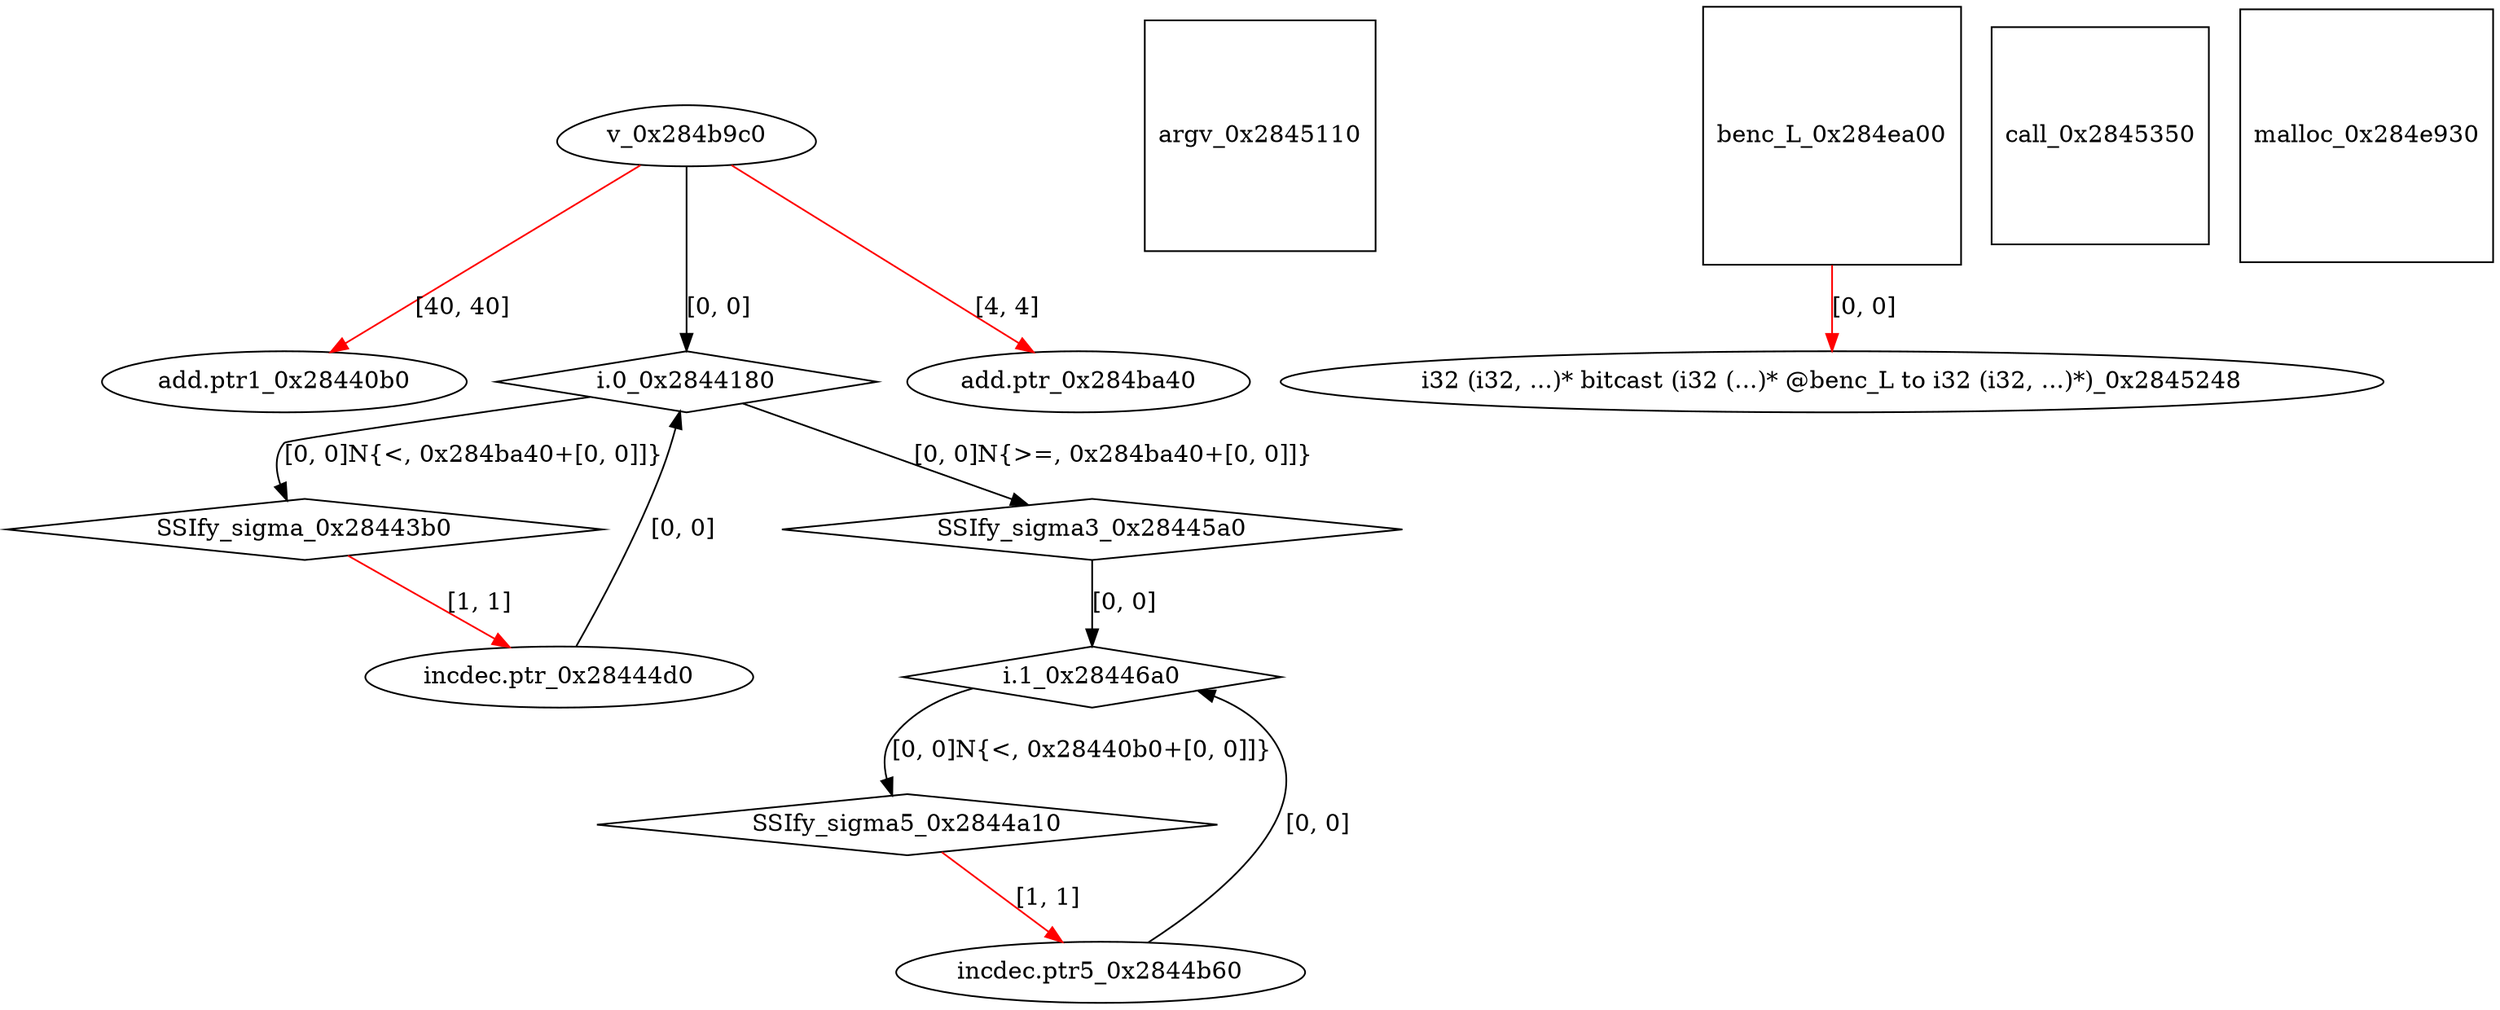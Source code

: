 digraph grafico {
"add.ptr1_0x28440b0" [shape=ellipse];
"v_0x284b9c0" -> "add.ptr1_0x28440b0" [label="[40, 40]",color=red];
"i.0_0x2844180" [shape=diamond];
"v_0x284b9c0" -> "i.0_0x2844180" [label="[0, 0]"];
"incdec.ptr_0x28444d0" -> "i.0_0x2844180" [label="[0, 0]"];
"SSIfy_sigma_0x28443b0" [shape=diamond];
"i.0_0x2844180" -> "SSIfy_sigma_0x28443b0" [label="[0, 0]N{<, 0x284ba40+[0, 0]]}"];
"incdec.ptr_0x28444d0" [shape=ellipse];
"SSIfy_sigma_0x28443b0" -> "incdec.ptr_0x28444d0" [label="[1, 1]",color=red];
"SSIfy_sigma3_0x28445a0" [shape=diamond];
"i.0_0x2844180" -> "SSIfy_sigma3_0x28445a0" [label="[0, 0]N{>=, 0x284ba40+[0, 0]]}"];
"i.1_0x28446a0" [shape=diamond];
"incdec.ptr5_0x2844b60" -> "i.1_0x28446a0" [label="[0, 0]"];
"SSIfy_sigma3_0x28445a0" -> "i.1_0x28446a0" [label="[0, 0]"];
"SSIfy_sigma5_0x2844a10" [shape=diamond];
"i.1_0x28446a0" -> "SSIfy_sigma5_0x2844a10" [label="[0, 0]N{<, 0x28440b0+[0, 0]]}"];
"incdec.ptr5_0x2844b60" [shape=ellipse];
"SSIfy_sigma5_0x2844a10" -> "incdec.ptr5_0x2844b60" [label="[1, 1]",color=red];
"argv_0x2845110" [shape=square];
"i32 (i32, ...)* bitcast (i32 (...)* @benc_L to i32 (i32, ...)*)_0x2845248" [shape=ellipse];
"benc_L_0x284ea00" -> "i32 (i32, ...)* bitcast (i32 (...)* @benc_L to i32 (i32, ...)*)_0x2845248" [label="[0, 0]",color=red];
"call_0x2845350" [shape=square];
"v_0x284b9c0" [shape=egg];
"add.ptr_0x284ba40" [shape=ellipse];
"v_0x284b9c0" -> "add.ptr_0x284ba40" [label="[4, 4]",color=red];
"malloc_0x284e930" [shape=square];
"benc_L_0x284ea00" [shape=square];
}